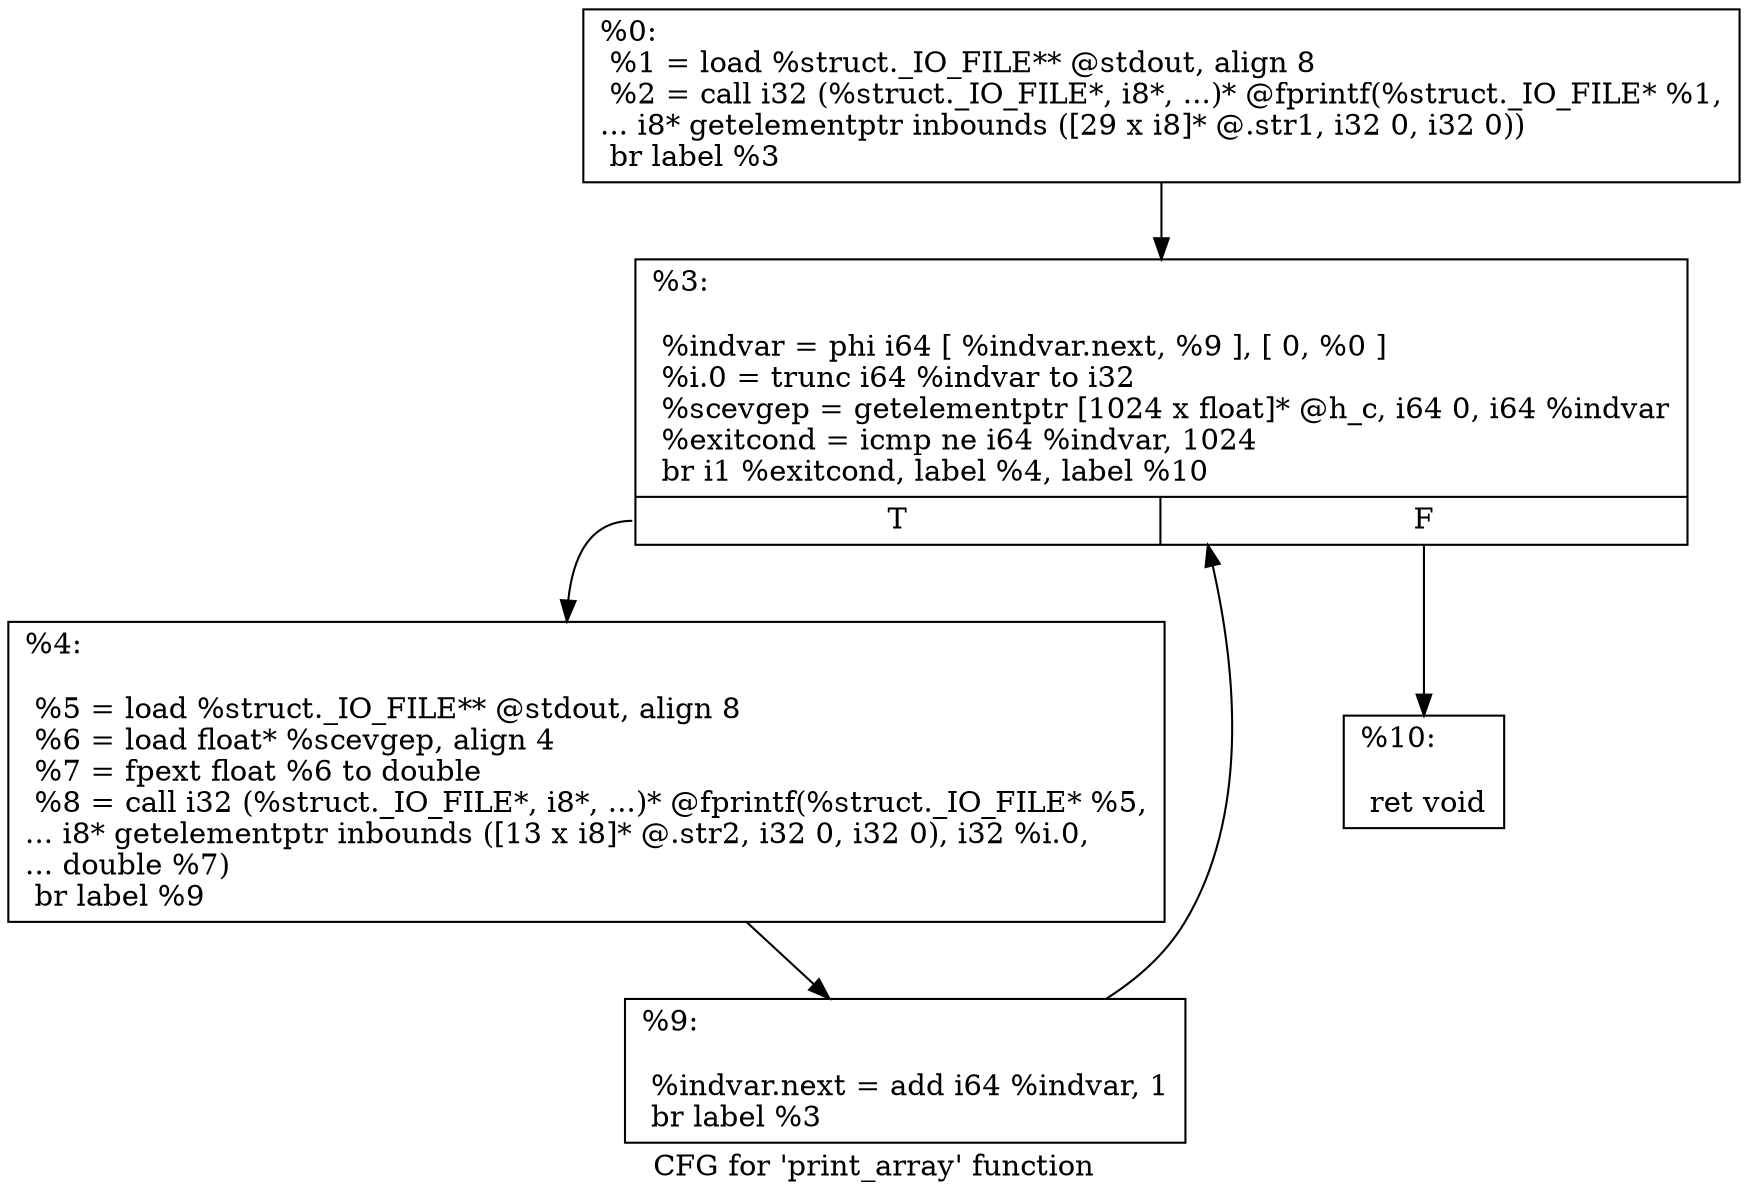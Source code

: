 digraph "CFG for 'print_array' function" {
	label="CFG for 'print_array' function";

	Node0x2646c00 [shape=record,label="{%0:\l  %1 = load %struct._IO_FILE** @stdout, align 8\l  %2 = call i32 (%struct._IO_FILE*, i8*, ...)* @fprintf(%struct._IO_FILE* %1,\l... i8* getelementptr inbounds ([29 x i8]* @.str1, i32 0, i32 0))\l  br label %3\l}"];
	Node0x2646c00 -> Node0x2647000;
	Node0x2647000 [shape=record,label="{%3:\l\l  %indvar = phi i64 [ %indvar.next, %9 ], [ 0, %0 ]\l  %i.0 = trunc i64 %indvar to i32\l  %scevgep = getelementptr [1024 x float]* @h_c, i64 0, i64 %indvar\l  %exitcond = icmp ne i64 %indvar, 1024\l  br i1 %exitcond, label %4, label %10\l|{<s0>T|<s1>F}}"];
	Node0x2647000:s0 -> Node0x26475e0;
	Node0x2647000:s1 -> Node0x2647640;
	Node0x26475e0 [shape=record,label="{%4:\l\l  %5 = load %struct._IO_FILE** @stdout, align 8\l  %6 = load float* %scevgep, align 4\l  %7 = fpext float %6 to double\l  %8 = call i32 (%struct._IO_FILE*, i8*, ...)* @fprintf(%struct._IO_FILE* %5,\l... i8* getelementptr inbounds ([13 x i8]* @.str2, i32 0, i32 0), i32 %i.0,\l... double %7)\l  br label %9\l}"];
	Node0x26475e0 -> Node0x2647190;
	Node0x2647190 [shape=record,label="{%9:\l\l  %indvar.next = add i64 %indvar, 1\l  br label %3\l}"];
	Node0x2647190 -> Node0x2647000;
	Node0x2647640 [shape=record,label="{%10:\l\l  ret void\l}"];
}
